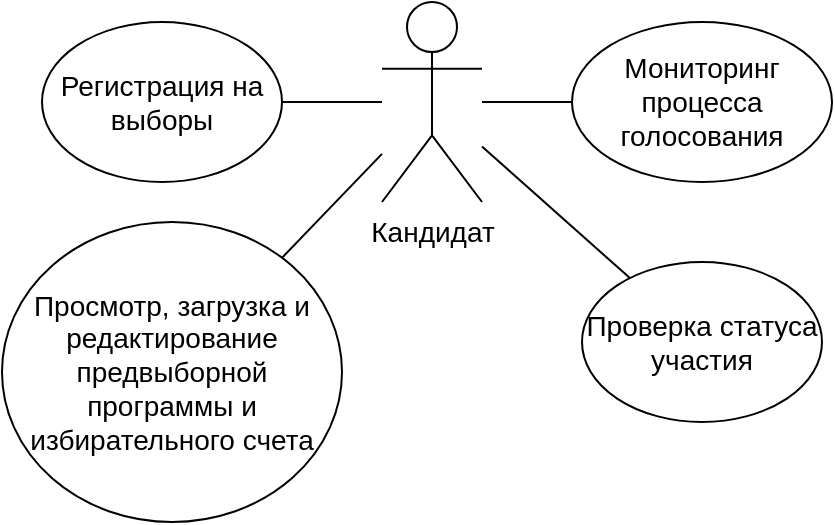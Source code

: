 <mxfile version="24.8.1">
  <diagram name="Страница — 1" id="bV2v5aVXhxzuUe780Pt3">
    <mxGraphModel dx="453" dy="631" grid="1" gridSize="10" guides="1" tooltips="1" connect="1" arrows="1" fold="1" page="1" pageScale="1" pageWidth="827" pageHeight="1169" math="0" shadow="0">
      <root>
        <mxCell id="0" />
        <mxCell id="1" parent="0" />
        <mxCell id="zmrYiqdgf_-kIbqsnegs-1" value="&lt;span style=&quot;font-size: 14px;&quot;&gt;Кандидат&lt;/span&gt;" style="shape=umlActor;verticalLabelPosition=bottom;verticalAlign=top;html=1;outlineConnect=0;" vertex="1" parent="1">
          <mxGeometry x="340" y="380" width="50" height="100" as="geometry" />
        </mxCell>
        <mxCell id="zmrYiqdgf_-kIbqsnegs-3" style="edgeStyle=orthogonalEdgeStyle;rounded=0;orthogonalLoop=1;jettySize=auto;html=1;endArrow=none;endFill=0;" edge="1" parent="1" source="zmrYiqdgf_-kIbqsnegs-2" target="zmrYiqdgf_-kIbqsnegs-1">
          <mxGeometry relative="1" as="geometry" />
        </mxCell>
        <mxCell id="zmrYiqdgf_-kIbqsnegs-2" value="&lt;font style=&quot;font-size: 14px;&quot;&gt;Регистрация на выборы&lt;/font&gt;" style="ellipse;whiteSpace=wrap;html=1;" vertex="1" parent="1">
          <mxGeometry x="170" y="390" width="120" height="80" as="geometry" />
        </mxCell>
        <mxCell id="zmrYiqdgf_-kIbqsnegs-5" style="edgeStyle=orthogonalEdgeStyle;rounded=0;orthogonalLoop=1;jettySize=auto;html=1;endArrow=none;endFill=0;" edge="1" parent="1" source="zmrYiqdgf_-kIbqsnegs-4" target="zmrYiqdgf_-kIbqsnegs-1">
          <mxGeometry relative="1" as="geometry" />
        </mxCell>
        <mxCell id="zmrYiqdgf_-kIbqsnegs-4" value="&lt;font style=&quot;font-size: 14px;&quot;&gt;Мониторинг процесса голосования&lt;/font&gt;" style="ellipse;whiteSpace=wrap;html=1;" vertex="1" parent="1">
          <mxGeometry x="435" y="390" width="130" height="80" as="geometry" />
        </mxCell>
        <mxCell id="zmrYiqdgf_-kIbqsnegs-7" style="rounded=0;orthogonalLoop=1;jettySize=auto;html=1;endArrow=none;endFill=0;" edge="1" parent="1" source="zmrYiqdgf_-kIbqsnegs-6" target="zmrYiqdgf_-kIbqsnegs-1">
          <mxGeometry relative="1" as="geometry" />
        </mxCell>
        <mxCell id="zmrYiqdgf_-kIbqsnegs-6" value="&lt;font style=&quot;font-size: 14px;&quot;&gt;Проверка статуса участия&lt;/font&gt;" style="ellipse;whiteSpace=wrap;html=1;" vertex="1" parent="1">
          <mxGeometry x="440" y="510" width="120" height="80" as="geometry" />
        </mxCell>
        <mxCell id="zmrYiqdgf_-kIbqsnegs-10" style="rounded=0;orthogonalLoop=1;jettySize=auto;html=1;endArrow=none;endFill=0;" edge="1" parent="1" source="zmrYiqdgf_-kIbqsnegs-9" target="zmrYiqdgf_-kIbqsnegs-1">
          <mxGeometry relative="1" as="geometry" />
        </mxCell>
        <mxCell id="zmrYiqdgf_-kIbqsnegs-9" value="&lt;font style=&quot;font-size: 14px;&quot;&gt;Просмотр, загрузка и редактирование предвыборной программы и избирательного счета&lt;/font&gt;" style="ellipse;whiteSpace=wrap;html=1;" vertex="1" parent="1">
          <mxGeometry x="150" y="490" width="170" height="150" as="geometry" />
        </mxCell>
      </root>
    </mxGraphModel>
  </diagram>
</mxfile>
